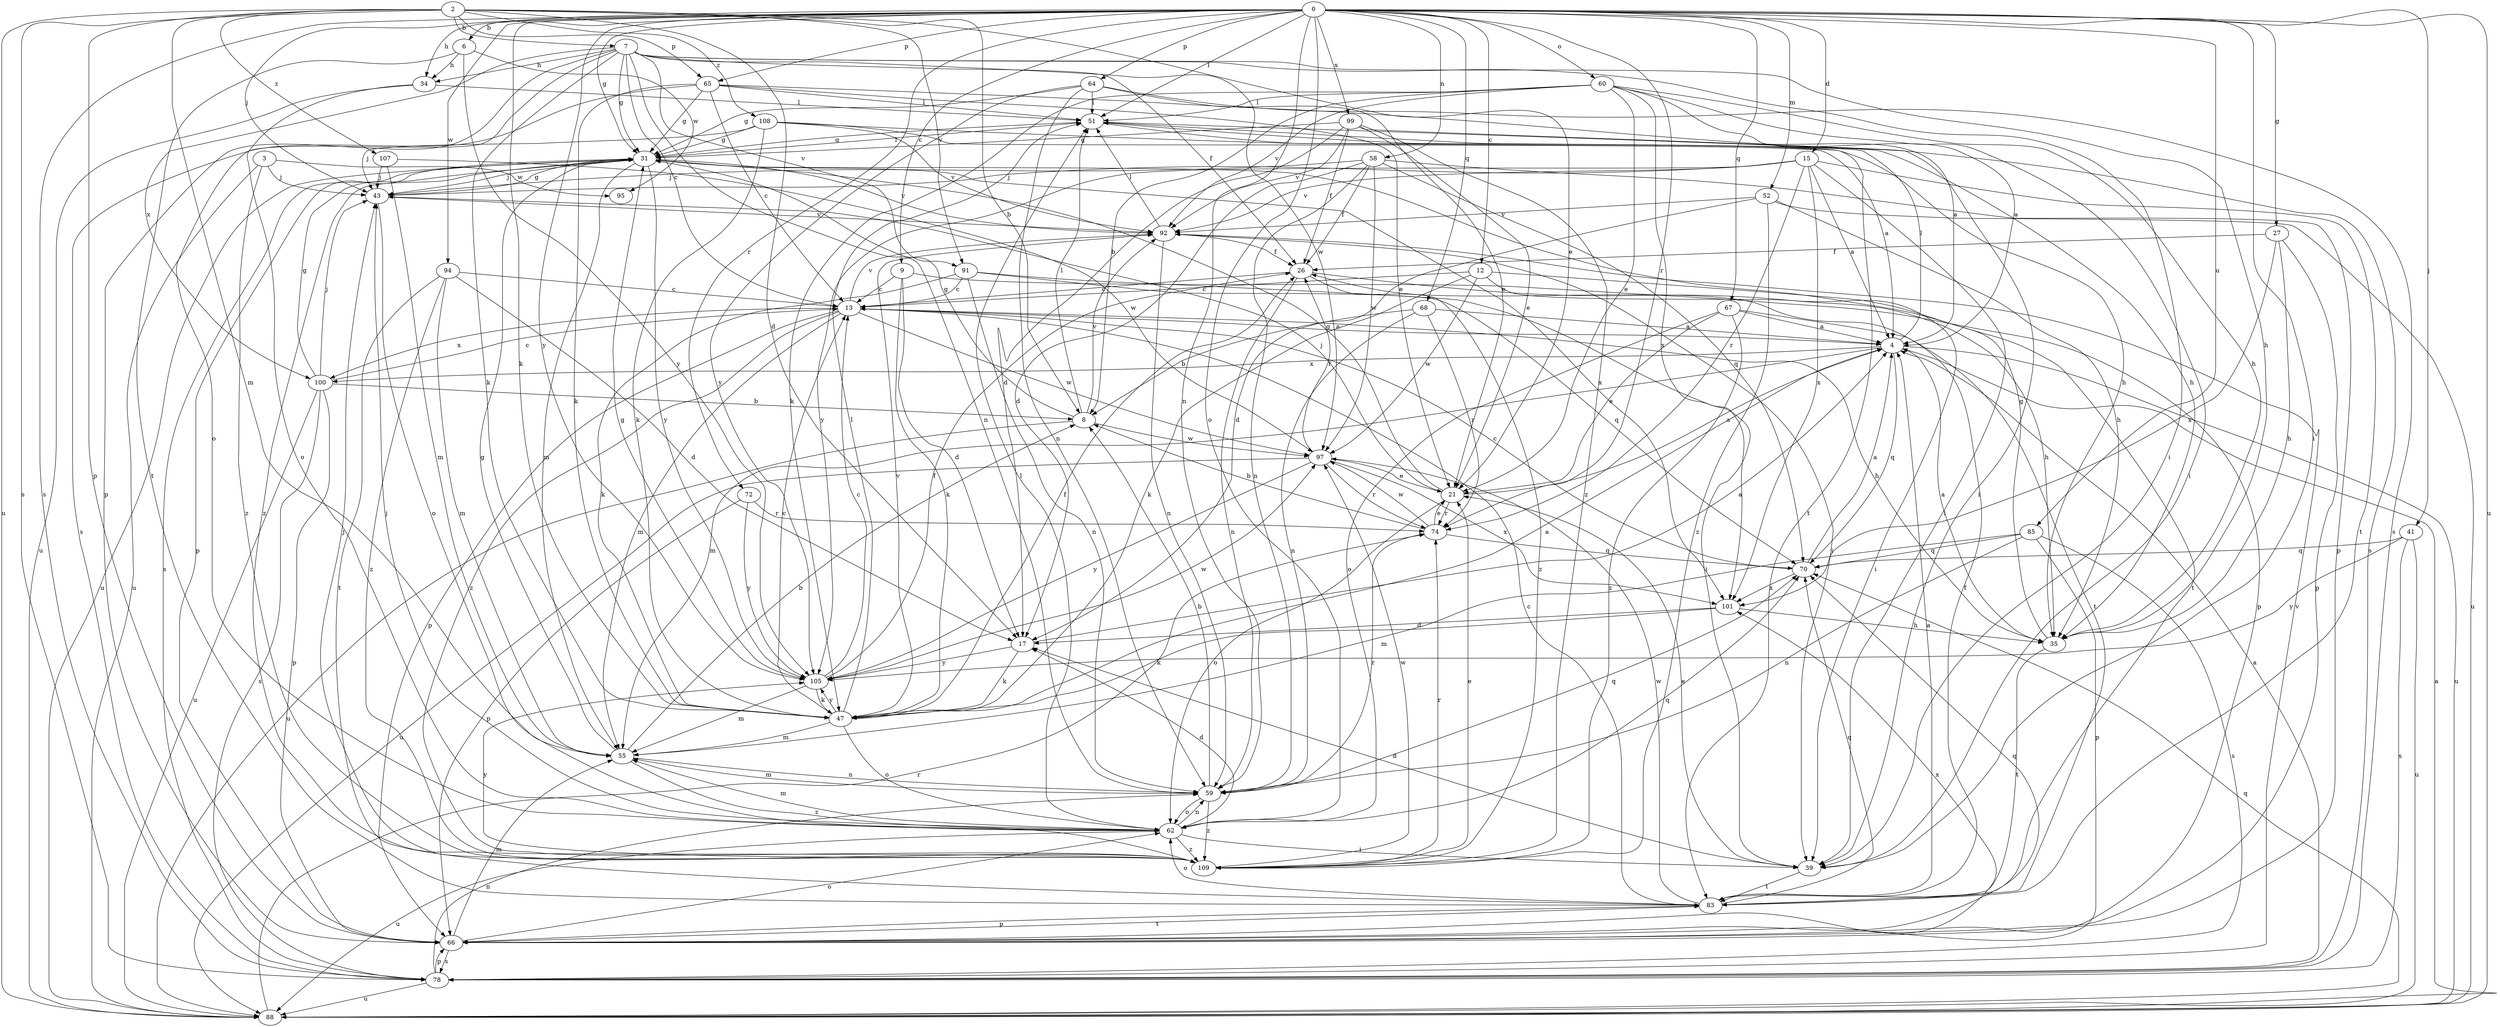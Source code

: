 strict digraph  {
0;
2;
3;
4;
6;
7;
8;
9;
12;
13;
15;
17;
21;
26;
27;
31;
34;
35;
39;
41;
43;
47;
51;
52;
55;
58;
59;
60;
62;
64;
65;
66;
67;
68;
70;
72;
74;
78;
83;
85;
88;
91;
92;
94;
95;
97;
99;
100;
101;
105;
107;
108;
109;
0 -> 6  [label=b];
0 -> 9  [label=c];
0 -> 12  [label=c];
0 -> 15  [label=d];
0 -> 27  [label=g];
0 -> 31  [label=g];
0 -> 34  [label=h];
0 -> 39  [label=i];
0 -> 41  [label=j];
0 -> 43  [label=j];
0 -> 47  [label=k];
0 -> 51  [label=l];
0 -> 52  [label=m];
0 -> 58  [label=n];
0 -> 59  [label=n];
0 -> 60  [label=o];
0 -> 62  [label=o];
0 -> 64  [label=p];
0 -> 65  [label=p];
0 -> 67  [label=q];
0 -> 68  [label=q];
0 -> 72  [label=r];
0 -> 74  [label=r];
0 -> 78  [label=s];
0 -> 85  [label=u];
0 -> 88  [label=u];
0 -> 94  [label=w];
0 -> 99  [label=x];
0 -> 105  [label=y];
2 -> 7  [label=b];
2 -> 8  [label=b];
2 -> 17  [label=d];
2 -> 21  [label=e];
2 -> 55  [label=m];
2 -> 65  [label=p];
2 -> 66  [label=p];
2 -> 78  [label=s];
2 -> 88  [label=u];
2 -> 91  [label=v];
2 -> 107  [label=z];
2 -> 108  [label=z];
3 -> 43  [label=j];
3 -> 88  [label=u];
3 -> 95  [label=w];
3 -> 109  [label=z];
4 -> 51  [label=l];
4 -> 55  [label=m];
4 -> 70  [label=q];
4 -> 88  [label=u];
4 -> 100  [label=x];
6 -> 34  [label=h];
6 -> 83  [label=t];
6 -> 95  [label=w];
6 -> 105  [label=y];
7 -> 13  [label=c];
7 -> 26  [label=f];
7 -> 31  [label=g];
7 -> 34  [label=h];
7 -> 35  [label=h];
7 -> 39  [label=i];
7 -> 47  [label=k];
7 -> 59  [label=n];
7 -> 62  [label=o];
7 -> 66  [label=p];
7 -> 91  [label=v];
7 -> 97  [label=w];
7 -> 100  [label=x];
8 -> 31  [label=g];
8 -> 51  [label=l];
8 -> 88  [label=u];
8 -> 92  [label=v];
8 -> 97  [label=w];
9 -> 13  [label=c];
9 -> 17  [label=d];
9 -> 47  [label=k];
9 -> 66  [label=p];
12 -> 13  [label=c];
12 -> 39  [label=i];
12 -> 47  [label=k];
12 -> 83  [label=t];
12 -> 97  [label=w];
13 -> 4  [label=a];
13 -> 35  [label=h];
13 -> 55  [label=m];
13 -> 66  [label=p];
13 -> 92  [label=v];
13 -> 97  [label=w];
13 -> 100  [label=x];
13 -> 109  [label=z];
15 -> 4  [label=a];
15 -> 39  [label=i];
15 -> 43  [label=j];
15 -> 74  [label=r];
15 -> 83  [label=t];
15 -> 92  [label=v];
15 -> 101  [label=x];
15 -> 105  [label=y];
17 -> 4  [label=a];
17 -> 47  [label=k];
17 -> 105  [label=y];
21 -> 4  [label=a];
21 -> 31  [label=g];
21 -> 43  [label=j];
21 -> 62  [label=o];
21 -> 74  [label=r];
26 -> 13  [label=c];
26 -> 35  [label=h];
26 -> 59  [label=n];
26 -> 109  [label=z];
27 -> 26  [label=f];
27 -> 35  [label=h];
27 -> 66  [label=p];
27 -> 101  [label=x];
31 -> 43  [label=j];
31 -> 51  [label=l];
31 -> 55  [label=m];
31 -> 66  [label=p];
31 -> 78  [label=s];
31 -> 88  [label=u];
31 -> 92  [label=v];
31 -> 101  [label=x];
31 -> 105  [label=y];
31 -> 109  [label=z];
34 -> 51  [label=l];
34 -> 62  [label=o];
34 -> 88  [label=u];
35 -> 4  [label=a];
35 -> 31  [label=g];
35 -> 83  [label=t];
39 -> 17  [label=d];
39 -> 21  [label=e];
39 -> 83  [label=t];
41 -> 70  [label=q];
41 -> 78  [label=s];
41 -> 88  [label=u];
41 -> 105  [label=y];
43 -> 31  [label=g];
43 -> 62  [label=o];
43 -> 92  [label=v];
47 -> 4  [label=a];
47 -> 13  [label=c];
47 -> 26  [label=f];
47 -> 51  [label=l];
47 -> 55  [label=m];
47 -> 62  [label=o];
47 -> 92  [label=v];
47 -> 105  [label=y];
51 -> 31  [label=g];
51 -> 35  [label=h];
51 -> 78  [label=s];
51 -> 83  [label=t];
52 -> 17  [label=d];
52 -> 35  [label=h];
52 -> 88  [label=u];
52 -> 92  [label=v];
52 -> 109  [label=z];
55 -> 8  [label=b];
55 -> 31  [label=g];
55 -> 59  [label=n];
55 -> 109  [label=z];
58 -> 17  [label=d];
58 -> 26  [label=f];
58 -> 43  [label=j];
58 -> 59  [label=n];
58 -> 66  [label=p];
58 -> 70  [label=q];
58 -> 97  [label=w];
59 -> 8  [label=b];
59 -> 55  [label=m];
59 -> 62  [label=o];
59 -> 70  [label=q];
59 -> 74  [label=r];
59 -> 109  [label=z];
60 -> 4  [label=a];
60 -> 8  [label=b];
60 -> 21  [label=e];
60 -> 35  [label=h];
60 -> 39  [label=i];
60 -> 47  [label=k];
60 -> 51  [label=l];
60 -> 92  [label=v];
60 -> 101  [label=x];
62 -> 17  [label=d];
62 -> 39  [label=i];
62 -> 43  [label=j];
62 -> 51  [label=l];
62 -> 55  [label=m];
62 -> 59  [label=n];
62 -> 70  [label=q];
62 -> 88  [label=u];
62 -> 109  [label=z];
64 -> 21  [label=e];
64 -> 31  [label=g];
64 -> 51  [label=l];
64 -> 59  [label=n];
64 -> 78  [label=s];
64 -> 105  [label=y];
65 -> 4  [label=a];
65 -> 13  [label=c];
65 -> 21  [label=e];
65 -> 31  [label=g];
65 -> 47  [label=k];
65 -> 51  [label=l];
65 -> 78  [label=s];
66 -> 55  [label=m];
66 -> 62  [label=o];
66 -> 70  [label=q];
66 -> 78  [label=s];
66 -> 83  [label=t];
66 -> 101  [label=x];
67 -> 4  [label=a];
67 -> 21  [label=e];
67 -> 62  [label=o];
67 -> 83  [label=t];
67 -> 109  [label=z];
68 -> 4  [label=a];
68 -> 8  [label=b];
68 -> 59  [label=n];
68 -> 74  [label=r];
70 -> 4  [label=a];
70 -> 13  [label=c];
70 -> 101  [label=x];
72 -> 66  [label=p];
72 -> 74  [label=r];
72 -> 105  [label=y];
74 -> 8  [label=b];
74 -> 21  [label=e];
74 -> 70  [label=q];
74 -> 97  [label=w];
78 -> 4  [label=a];
78 -> 59  [label=n];
78 -> 66  [label=p];
78 -> 88  [label=u];
78 -> 92  [label=v];
83 -> 4  [label=a];
83 -> 13  [label=c];
83 -> 26  [label=f];
83 -> 62  [label=o];
83 -> 66  [label=p];
83 -> 70  [label=q];
83 -> 97  [label=w];
85 -> 55  [label=m];
85 -> 59  [label=n];
85 -> 66  [label=p];
85 -> 70  [label=q];
85 -> 78  [label=s];
88 -> 4  [label=a];
88 -> 70  [label=q];
88 -> 74  [label=r];
91 -> 13  [label=c];
91 -> 39  [label=i];
91 -> 47  [label=k];
91 -> 59  [label=n];
91 -> 70  [label=q];
92 -> 26  [label=f];
92 -> 39  [label=i];
92 -> 51  [label=l];
92 -> 59  [label=n];
94 -> 13  [label=c];
94 -> 17  [label=d];
94 -> 55  [label=m];
94 -> 83  [label=t];
94 -> 109  [label=z];
97 -> 21  [label=e];
97 -> 26  [label=f];
97 -> 74  [label=r];
97 -> 88  [label=u];
97 -> 101  [label=x];
97 -> 105  [label=y];
99 -> 17  [label=d];
99 -> 21  [label=e];
99 -> 26  [label=f];
99 -> 31  [label=g];
99 -> 39  [label=i];
99 -> 92  [label=v];
99 -> 109  [label=z];
100 -> 8  [label=b];
100 -> 13  [label=c];
100 -> 31  [label=g];
100 -> 43  [label=j];
100 -> 66  [label=p];
100 -> 78  [label=s];
100 -> 88  [label=u];
101 -> 17  [label=d];
101 -> 35  [label=h];
101 -> 47  [label=k];
105 -> 13  [label=c];
105 -> 26  [label=f];
105 -> 31  [label=g];
105 -> 47  [label=k];
105 -> 55  [label=m];
105 -> 97  [label=w];
107 -> 43  [label=j];
107 -> 55  [label=m];
107 -> 97  [label=w];
108 -> 4  [label=a];
108 -> 31  [label=g];
108 -> 35  [label=h];
108 -> 43  [label=j];
108 -> 47  [label=k];
108 -> 92  [label=v];
109 -> 21  [label=e];
109 -> 43  [label=j];
109 -> 74  [label=r];
109 -> 97  [label=w];
109 -> 105  [label=y];
}
